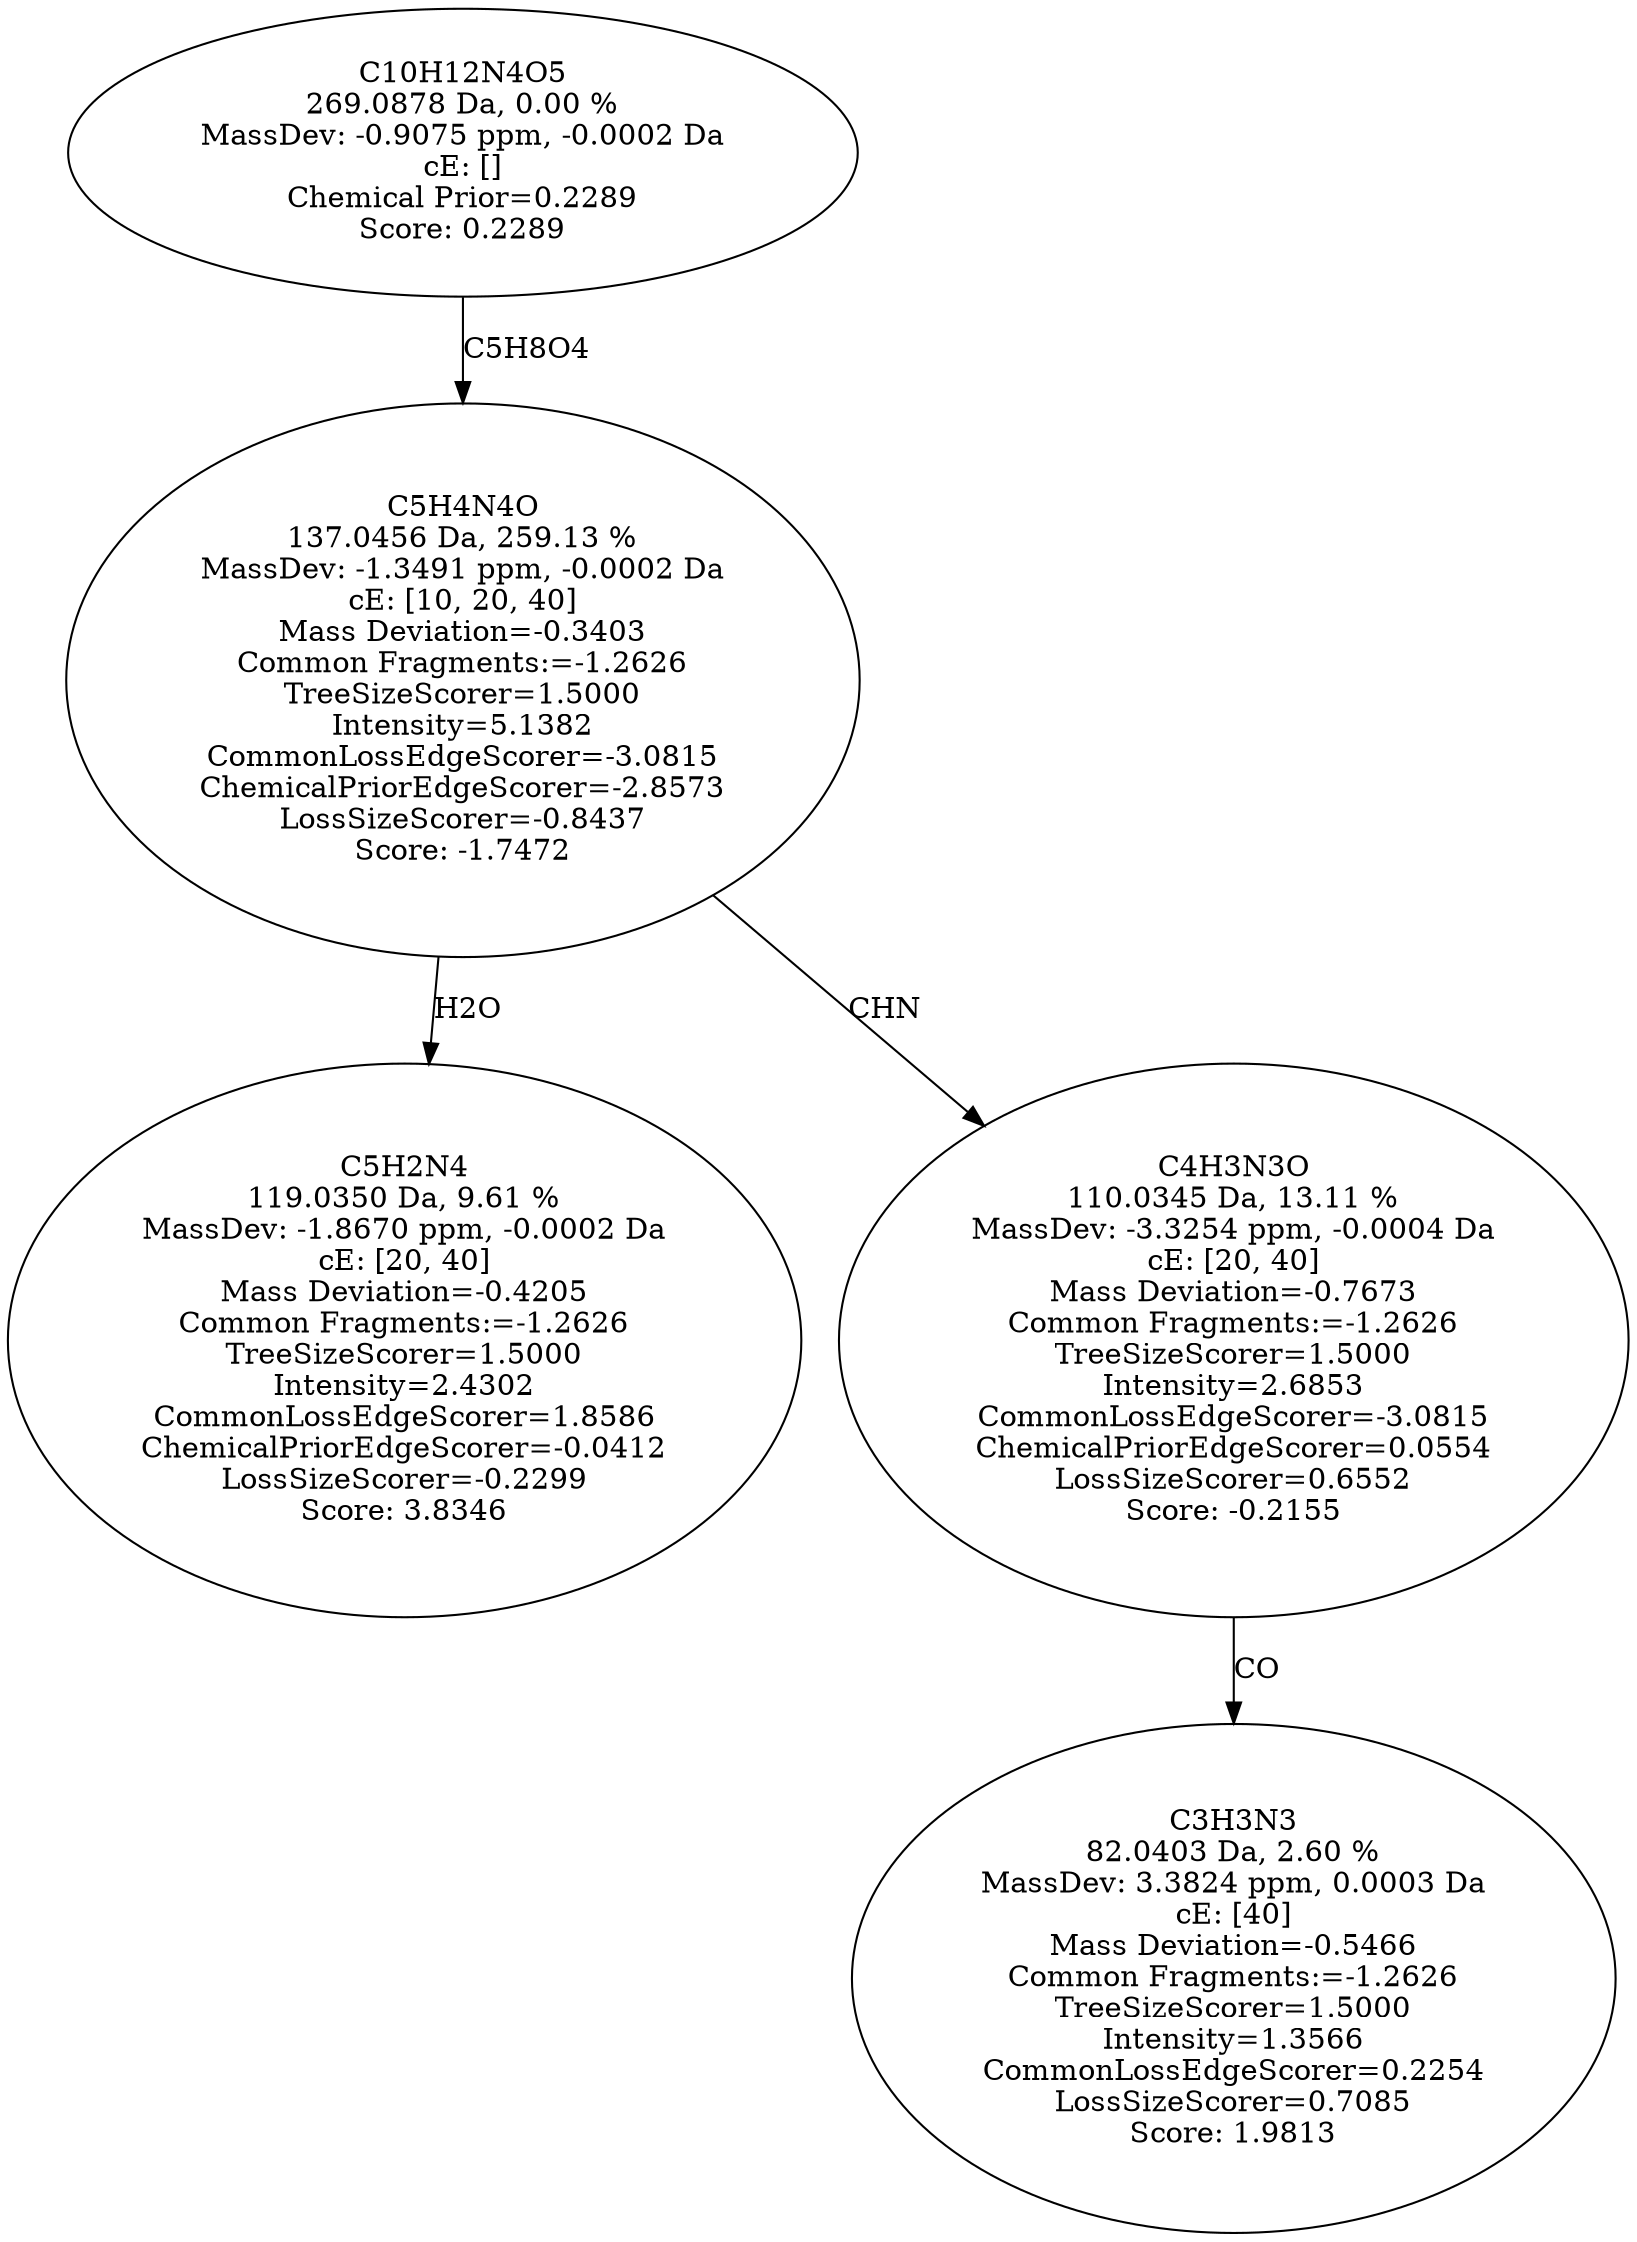 strict digraph {
v1 [label="C5H2N4\n119.0350 Da, 9.61 %\nMassDev: -1.8670 ppm, -0.0002 Da\ncE: [20, 40]\nMass Deviation=-0.4205\nCommon Fragments:=-1.2626\nTreeSizeScorer=1.5000\nIntensity=2.4302\nCommonLossEdgeScorer=1.8586\nChemicalPriorEdgeScorer=-0.0412\nLossSizeScorer=-0.2299\nScore: 3.8346"];
v2 [label="C3H3N3\n82.0403 Da, 2.60 %\nMassDev: 3.3824 ppm, 0.0003 Da\ncE: [40]\nMass Deviation=-0.5466\nCommon Fragments:=-1.2626\nTreeSizeScorer=1.5000\nIntensity=1.3566\nCommonLossEdgeScorer=0.2254\nLossSizeScorer=0.7085\nScore: 1.9813"];
v3 [label="C4H3N3O\n110.0345 Da, 13.11 %\nMassDev: -3.3254 ppm, -0.0004 Da\ncE: [20, 40]\nMass Deviation=-0.7673\nCommon Fragments:=-1.2626\nTreeSizeScorer=1.5000\nIntensity=2.6853\nCommonLossEdgeScorer=-3.0815\nChemicalPriorEdgeScorer=0.0554\nLossSizeScorer=0.6552\nScore: -0.2155"];
v4 [label="C5H4N4O\n137.0456 Da, 259.13 %\nMassDev: -1.3491 ppm, -0.0002 Da\ncE: [10, 20, 40]\nMass Deviation=-0.3403\nCommon Fragments:=-1.2626\nTreeSizeScorer=1.5000\nIntensity=5.1382\nCommonLossEdgeScorer=-3.0815\nChemicalPriorEdgeScorer=-2.8573\nLossSizeScorer=-0.8437\nScore: -1.7472"];
v5 [label="C10H12N4O5\n269.0878 Da, 0.00 %\nMassDev: -0.9075 ppm, -0.0002 Da\ncE: []\nChemical Prior=0.2289\nScore: 0.2289"];
v4 -> v1 [label="H2O"];
v3 -> v2 [label="CO"];
v4 -> v3 [label="CHN"];
v5 -> v4 [label="C5H8O4"];
}